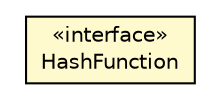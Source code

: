 #!/usr/local/bin/dot
#
# Class diagram 
# Generated by UMLGraph version R5_6-24-gf6e263 (http://www.umlgraph.org/)
#

digraph G {
	edge [fontname="Helvetica",fontsize=10,labelfontname="Helvetica",labelfontsize=10];
	node [fontname="Helvetica",fontsize=10,shape=plaintext];
	nodesep=0.25;
	ranksep=0.5;
	// io.reinert.requestor.core.auth.DigestAuth.HashFunction
	c23308 [label=<<table title="io.reinert.requestor.core.auth.DigestAuth.HashFunction" border="0" cellborder="1" cellspacing="0" cellpadding="2" port="p" bgcolor="lemonChiffon" href="./DigestAuth.HashFunction.html">
		<tr><td><table border="0" cellspacing="0" cellpadding="1">
<tr><td align="center" balign="center"> &#171;interface&#187; </td></tr>
<tr><td align="center" balign="center"> HashFunction </td></tr>
		</table></td></tr>
		</table>>, URL="./DigestAuth.HashFunction.html", fontname="Helvetica", fontcolor="black", fontsize=10.0];
}

